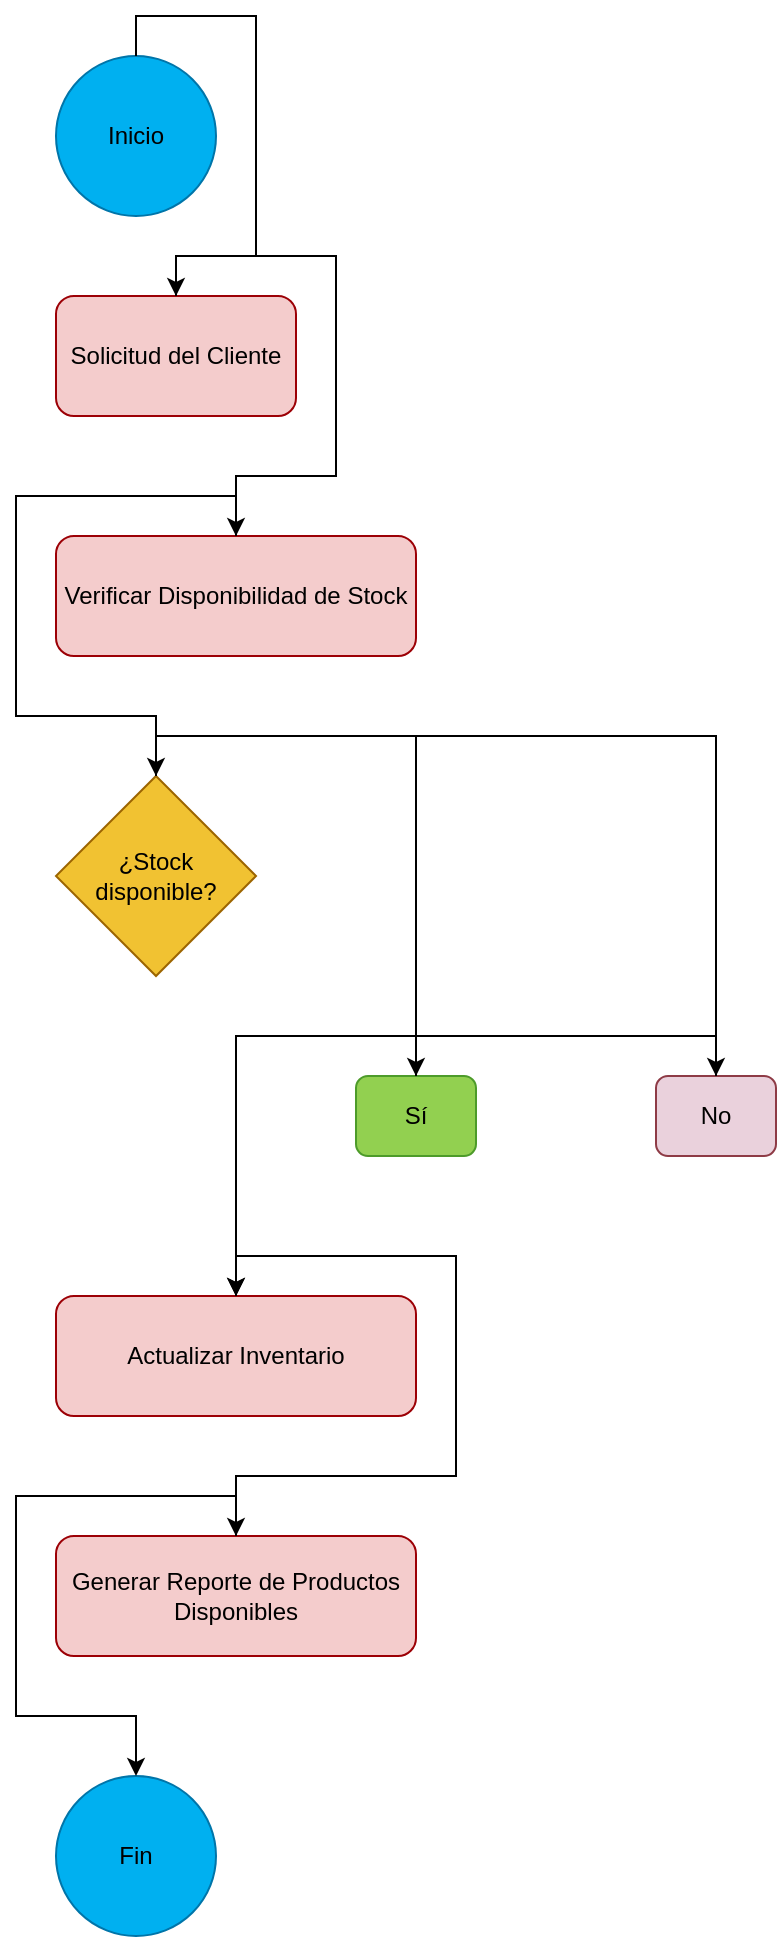 <mxfile version="24.9.1">
  <diagram name="Gestión de Inventarios y Pedidos" id="bsqmajJ0gOaqL7FdRkz_">
    <mxGraphModel dx="1585" dy="853" grid="1" gridSize="10" guides="1" tooltips="1" connect="1" arrows="1" fold="1" page="1" pageScale="1" pageWidth="850" pageHeight="1100" math="0" shadow="0">
      <root>
        <mxCell id="0" />
        <mxCell id="1" parent="0" />
        <mxCell id="BokNM98PBb7GK6-FKtIE-38" value="Inicio" style="ellipse;whiteSpace=wrap;html=1;aspect=fixed;rounded=1;fillColor=#00B0F0;strokeColor=#0075A9;" vertex="1" connectable="0" parent="1">
          <mxGeometry x="40" y="40" width="80" height="80" as="geometry" />
        </mxCell>
        <mxCell id="BokNM98PBb7GK6-FKtIE-39" value="Solicitud del Cliente" style="rounded=1;whiteSpace=wrap;html=1;fillColor=#F4CCCC;strokeColor=#9C0006;" vertex="1" connectable="0" parent="1">
          <mxGeometry x="40" y="160" width="120" height="60" as="geometry" />
        </mxCell>
        <mxCell id="BokNM98PBb7GK6-FKtIE-40" value="Verificar Disponibilidad de Stock" style="rounded=1;whiteSpace=wrap;html=1;fillColor=#F4CCCC;strokeColor=#9C0006;" vertex="1" connectable="0" parent="1">
          <mxGeometry x="40" y="280" width="180" height="60" as="geometry" />
        </mxCell>
        <mxCell id="BokNM98PBb7GK6-FKtIE-41" value="¿Stock disponible?" style="rhombus;whiteSpace=wrap;html=1;fillColor=#F1C232;strokeColor=#9C6500;" vertex="1" connectable="0" parent="1">
          <mxGeometry x="40" y="400" width="100" height="100" as="geometry" />
        </mxCell>
        <mxCell id="BokNM98PBb7GK6-FKtIE-42" value="Sí" style="rounded=1;whiteSpace=wrap;html=1;fillColor=#92D050;strokeColor=#4D9B2A;" vertex="1" connectable="0" parent="1">
          <mxGeometry x="190" y="550" width="60" height="40" as="geometry" />
        </mxCell>
        <mxCell id="BokNM98PBb7GK6-FKtIE-43" value="No" style="rounded=1;whiteSpace=wrap;html=1;fillColor=#EAD1DC;strokeColor=#8E3B46;" vertex="1" connectable="0" parent="1">
          <mxGeometry x="340" y="550" width="60" height="40" as="geometry" />
        </mxCell>
        <mxCell id="BokNM98PBb7GK6-FKtIE-44" value="Actualizar Inventario" style="rounded=1;whiteSpace=wrap;html=1;fillColor=#F4CCCC;strokeColor=#9C0006;" vertex="1" connectable="0" parent="1">
          <mxGeometry x="40" y="660" width="180" height="60" as="geometry" />
        </mxCell>
        <mxCell id="BokNM98PBb7GK6-FKtIE-45" value="Generar Reporte de Productos Disponibles" style="rounded=1;whiteSpace=wrap;html=1;fillColor=#F4CCCC;strokeColor=#9C0006;" vertex="1" connectable="0" parent="1">
          <mxGeometry x="40" y="780" width="180" height="60" as="geometry" />
        </mxCell>
        <mxCell id="BokNM98PBb7GK6-FKtIE-46" value="Fin" style="ellipse;whiteSpace=wrap;html=1;aspect=fixed;rounded=1;fillColor=#00B0F0;strokeColor=#0075A9;" vertex="1" connectable="0" parent="1">
          <mxGeometry x="40" y="900" width="80" height="80" as="geometry" />
        </mxCell>
        <mxCell id="BokNM98PBb7GK6-FKtIE-47" style="edgeStyle=orthogonalEdgeStyle;rounded=0;orthogonalLoop=1;jettySize=auto;html=1;exitX=0.5;exitY=0;exitDx=0;exitDy=0" edge="1" parent="1" source="BokNM98PBb7GK6-FKtIE-38" target="BokNM98PBb7GK6-FKtIE-39">
          <mxGeometry relative="1" as="geometry" />
        </mxCell>
        <mxCell id="BokNM98PBb7GK6-FKtIE-48" style="edgeStyle=orthogonalEdgeStyle;rounded=0;orthogonalLoop=1;jettySize=auto;html=1;exitX=0.5;exitY=0;exitDx=0;exitDy=0" edge="1" parent="1" source="BokNM98PBb7GK6-FKtIE-39" target="BokNM98PBb7GK6-FKtIE-40">
          <mxGeometry relative="1" as="geometry" />
        </mxCell>
        <mxCell id="BokNM98PBb7GK6-FKtIE-49" style="edgeStyle=orthogonalEdgeStyle;rounded=0;orthogonalLoop=1;jettySize=auto;html=1;exitX=0.5;exitY=0;exitDx=0;exitDy=0" edge="1" parent="1" source="BokNM98PBb7GK6-FKtIE-40" target="BokNM98PBb7GK6-FKtIE-41">
          <mxGeometry relative="1" as="geometry" />
        </mxCell>
        <mxCell id="BokNM98PBb7GK6-FKtIE-50" style="edgeStyle=orthogonalEdgeStyle;rounded=0;orthogonalLoop=1;jettySize=auto;html=1;exitX=0.5;exitY=0;exitDx=0;exitDy=0" edge="1" parent="1" source="BokNM98PBb7GK6-FKtIE-41" target="BokNM98PBb7GK6-FKtIE-42">
          <mxGeometry relative="1" as="geometry" />
        </mxCell>
        <mxCell id="BokNM98PBb7GK6-FKtIE-51" style="edgeStyle=orthogonalEdgeStyle;rounded=0;orthogonalLoop=1;jettySize=auto;html=1;exitX=0.5;exitY=0;exitDx=0;exitDy=0" edge="1" parent="1" source="BokNM98PBb7GK6-FKtIE-41" target="BokNM98PBb7GK6-FKtIE-43">
          <mxGeometry relative="1" as="geometry" />
        </mxCell>
        <mxCell id="BokNM98PBb7GK6-FKtIE-52" style="edgeStyle=orthogonalEdgeStyle;rounded=0;orthogonalLoop=1;jettySize=auto;html=1;exitX=0.5;exitY=0;exitDx=0;exitDy=0" edge="1" parent="1" source="BokNM98PBb7GK6-FKtIE-42" target="BokNM98PBb7GK6-FKtIE-44">
          <mxGeometry relative="1" as="geometry" />
        </mxCell>
        <mxCell id="BokNM98PBb7GK6-FKtIE-53" style="edgeStyle=orthogonalEdgeStyle;rounded=0;orthogonalLoop=1;jettySize=auto;html=1;exitX=0.5;exitY=0;exitDx=0;exitDy=0" edge="1" parent="1" source="BokNM98PBb7GK6-FKtIE-43" target="BokNM98PBb7GK6-FKtIE-44">
          <mxGeometry relative="1" as="geometry" />
        </mxCell>
        <mxCell id="BokNM98PBb7GK6-FKtIE-54" style="edgeStyle=orthogonalEdgeStyle;rounded=0;orthogonalLoop=1;jettySize=auto;html=1;exitX=0.5;exitY=0;exitDx=0;exitDy=0" edge="1" parent="1" source="BokNM98PBb7GK6-FKtIE-44" target="BokNM98PBb7GK6-FKtIE-45">
          <mxGeometry relative="1" as="geometry" />
        </mxCell>
        <mxCell id="BokNM98PBb7GK6-FKtIE-55" style="edgeStyle=orthogonalEdgeStyle;rounded=0;orthogonalLoop=1;jettySize=auto;html=1;exitX=0.5;exitY=0;exitDx=0;exitDy=0" edge="1" parent="1" source="BokNM98PBb7GK6-FKtIE-45" target="BokNM98PBb7GK6-FKtIE-46">
          <mxGeometry relative="1" as="geometry" />
        </mxCell>
      </root>
    </mxGraphModel>
  </diagram>
</mxfile>
